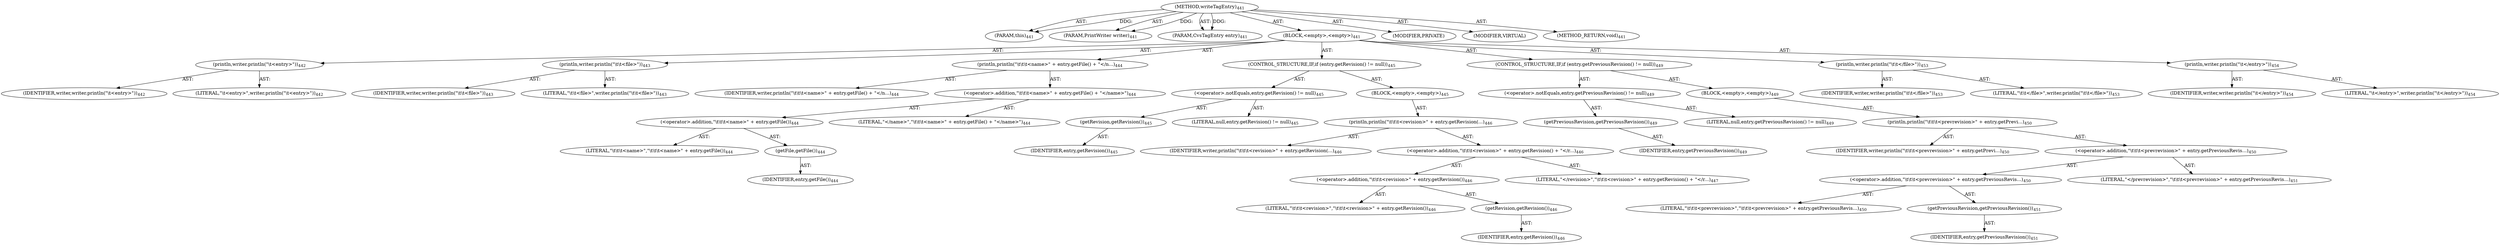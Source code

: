 digraph "writeTagEntry" {  
"111669149705" [label = <(METHOD,writeTagEntry)<SUB>441</SUB>> ]
"115964117009" [label = <(PARAM,this)<SUB>441</SUB>> ]
"115964117010" [label = <(PARAM,PrintWriter writer)<SUB>441</SUB>> ]
"115964117011" [label = <(PARAM,CvsTagEntry entry)<SUB>441</SUB>> ]
"25769803826" [label = <(BLOCK,&lt;empty&gt;,&lt;empty&gt;)<SUB>441</SUB>> ]
"30064771313" [label = <(println,writer.println(&quot;\t&lt;entry&gt;&quot;))<SUB>442</SUB>> ]
"68719476950" [label = <(IDENTIFIER,writer,writer.println(&quot;\t&lt;entry&gt;&quot;))<SUB>442</SUB>> ]
"90194313272" [label = <(LITERAL,&quot;\t&lt;entry&gt;&quot;,writer.println(&quot;\t&lt;entry&gt;&quot;))<SUB>442</SUB>> ]
"30064771314" [label = <(println,writer.println(&quot;\t\t&lt;file&gt;&quot;))<SUB>443</SUB>> ]
"68719476951" [label = <(IDENTIFIER,writer,writer.println(&quot;\t\t&lt;file&gt;&quot;))<SUB>443</SUB>> ]
"90194313273" [label = <(LITERAL,&quot;\t\t&lt;file&gt;&quot;,writer.println(&quot;\t\t&lt;file&gt;&quot;))<SUB>443</SUB>> ]
"30064771315" [label = <(println,println(&quot;\t\t\t&lt;name&gt;&quot; + entry.getFile() + &quot;&lt;/n...)<SUB>444</SUB>> ]
"68719476952" [label = <(IDENTIFIER,writer,println(&quot;\t\t\t&lt;name&gt;&quot; + entry.getFile() + &quot;&lt;/n...)<SUB>444</SUB>> ]
"30064771316" [label = <(&lt;operator&gt;.addition,&quot;\t\t\t&lt;name&gt;&quot; + entry.getFile() + &quot;&lt;/name&gt;&quot;)<SUB>444</SUB>> ]
"30064771317" [label = <(&lt;operator&gt;.addition,&quot;\t\t\t&lt;name&gt;&quot; + entry.getFile())<SUB>444</SUB>> ]
"90194313274" [label = <(LITERAL,&quot;\t\t\t&lt;name&gt;&quot;,&quot;\t\t\t&lt;name&gt;&quot; + entry.getFile())<SUB>444</SUB>> ]
"30064771318" [label = <(getFile,getFile())<SUB>444</SUB>> ]
"68719476953" [label = <(IDENTIFIER,entry,getFile())<SUB>444</SUB>> ]
"90194313275" [label = <(LITERAL,&quot;&lt;/name&gt;&quot;,&quot;\t\t\t&lt;name&gt;&quot; + entry.getFile() + &quot;&lt;/name&gt;&quot;)<SUB>444</SUB>> ]
"47244640293" [label = <(CONTROL_STRUCTURE,IF,if (entry.getRevision() != null))<SUB>445</SUB>> ]
"30064771319" [label = <(&lt;operator&gt;.notEquals,entry.getRevision() != null)<SUB>445</SUB>> ]
"30064771320" [label = <(getRevision,getRevision())<SUB>445</SUB>> ]
"68719476954" [label = <(IDENTIFIER,entry,getRevision())<SUB>445</SUB>> ]
"90194313276" [label = <(LITERAL,null,entry.getRevision() != null)<SUB>445</SUB>> ]
"25769803827" [label = <(BLOCK,&lt;empty&gt;,&lt;empty&gt;)<SUB>445</SUB>> ]
"30064771321" [label = <(println,println(&quot;\t\t\t&lt;revision&gt;&quot; + entry.getRevision(...)<SUB>446</SUB>> ]
"68719476955" [label = <(IDENTIFIER,writer,println(&quot;\t\t\t&lt;revision&gt;&quot; + entry.getRevision(...)<SUB>446</SUB>> ]
"30064771322" [label = <(&lt;operator&gt;.addition,&quot;\t\t\t&lt;revision&gt;&quot; + entry.getRevision() + &quot;&lt;/r...)<SUB>446</SUB>> ]
"30064771323" [label = <(&lt;operator&gt;.addition,&quot;\t\t\t&lt;revision&gt;&quot; + entry.getRevision())<SUB>446</SUB>> ]
"90194313277" [label = <(LITERAL,&quot;\t\t\t&lt;revision&gt;&quot;,&quot;\t\t\t&lt;revision&gt;&quot; + entry.getRevision())<SUB>446</SUB>> ]
"30064771324" [label = <(getRevision,getRevision())<SUB>446</SUB>> ]
"68719476956" [label = <(IDENTIFIER,entry,getRevision())<SUB>446</SUB>> ]
"90194313278" [label = <(LITERAL,&quot;&lt;/revision&gt;&quot;,&quot;\t\t\t&lt;revision&gt;&quot; + entry.getRevision() + &quot;&lt;/r...)<SUB>447</SUB>> ]
"47244640294" [label = <(CONTROL_STRUCTURE,IF,if (entry.getPreviousRevision() != null))<SUB>449</SUB>> ]
"30064771325" [label = <(&lt;operator&gt;.notEquals,entry.getPreviousRevision() != null)<SUB>449</SUB>> ]
"30064771326" [label = <(getPreviousRevision,getPreviousRevision())<SUB>449</SUB>> ]
"68719476957" [label = <(IDENTIFIER,entry,getPreviousRevision())<SUB>449</SUB>> ]
"90194313279" [label = <(LITERAL,null,entry.getPreviousRevision() != null)<SUB>449</SUB>> ]
"25769803828" [label = <(BLOCK,&lt;empty&gt;,&lt;empty&gt;)<SUB>449</SUB>> ]
"30064771327" [label = <(println,println(&quot;\t\t\t&lt;prevrevision&gt;&quot; + entry.getPrevi...)<SUB>450</SUB>> ]
"68719476958" [label = <(IDENTIFIER,writer,println(&quot;\t\t\t&lt;prevrevision&gt;&quot; + entry.getPrevi...)<SUB>450</SUB>> ]
"30064771328" [label = <(&lt;operator&gt;.addition,&quot;\t\t\t&lt;prevrevision&gt;&quot; + entry.getPreviousRevis...)<SUB>450</SUB>> ]
"30064771329" [label = <(&lt;operator&gt;.addition,&quot;\t\t\t&lt;prevrevision&gt;&quot; + entry.getPreviousRevis...)<SUB>450</SUB>> ]
"90194313280" [label = <(LITERAL,&quot;\t\t\t&lt;prevrevision&gt;&quot;,&quot;\t\t\t&lt;prevrevision&gt;&quot; + entry.getPreviousRevis...)<SUB>450</SUB>> ]
"30064771330" [label = <(getPreviousRevision,getPreviousRevision())<SUB>451</SUB>> ]
"68719476959" [label = <(IDENTIFIER,entry,getPreviousRevision())<SUB>451</SUB>> ]
"90194313281" [label = <(LITERAL,&quot;&lt;/prevrevision&gt;&quot;,&quot;\t\t\t&lt;prevrevision&gt;&quot; + entry.getPreviousRevis...)<SUB>451</SUB>> ]
"30064771331" [label = <(println,writer.println(&quot;\t\t&lt;/file&gt;&quot;))<SUB>453</SUB>> ]
"68719476960" [label = <(IDENTIFIER,writer,writer.println(&quot;\t\t&lt;/file&gt;&quot;))<SUB>453</SUB>> ]
"90194313282" [label = <(LITERAL,&quot;\t\t&lt;/file&gt;&quot;,writer.println(&quot;\t\t&lt;/file&gt;&quot;))<SUB>453</SUB>> ]
"30064771332" [label = <(println,writer.println(&quot;\t&lt;/entry&gt;&quot;))<SUB>454</SUB>> ]
"68719476961" [label = <(IDENTIFIER,writer,writer.println(&quot;\t&lt;/entry&gt;&quot;))<SUB>454</SUB>> ]
"90194313283" [label = <(LITERAL,&quot;\t&lt;/entry&gt;&quot;,writer.println(&quot;\t&lt;/entry&gt;&quot;))<SUB>454</SUB>> ]
"133143986207" [label = <(MODIFIER,PRIVATE)> ]
"133143986208" [label = <(MODIFIER,VIRTUAL)> ]
"128849018889" [label = <(METHOD_RETURN,void)<SUB>441</SUB>> ]
  "111669149705" -> "115964117009"  [ label = "AST: "] 
  "111669149705" -> "115964117010"  [ label = "AST: "] 
  "111669149705" -> "115964117011"  [ label = "AST: "] 
  "111669149705" -> "25769803826"  [ label = "AST: "] 
  "111669149705" -> "133143986207"  [ label = "AST: "] 
  "111669149705" -> "133143986208"  [ label = "AST: "] 
  "111669149705" -> "128849018889"  [ label = "AST: "] 
  "25769803826" -> "30064771313"  [ label = "AST: "] 
  "25769803826" -> "30064771314"  [ label = "AST: "] 
  "25769803826" -> "30064771315"  [ label = "AST: "] 
  "25769803826" -> "47244640293"  [ label = "AST: "] 
  "25769803826" -> "47244640294"  [ label = "AST: "] 
  "25769803826" -> "30064771331"  [ label = "AST: "] 
  "25769803826" -> "30064771332"  [ label = "AST: "] 
  "30064771313" -> "68719476950"  [ label = "AST: "] 
  "30064771313" -> "90194313272"  [ label = "AST: "] 
  "30064771314" -> "68719476951"  [ label = "AST: "] 
  "30064771314" -> "90194313273"  [ label = "AST: "] 
  "30064771315" -> "68719476952"  [ label = "AST: "] 
  "30064771315" -> "30064771316"  [ label = "AST: "] 
  "30064771316" -> "30064771317"  [ label = "AST: "] 
  "30064771316" -> "90194313275"  [ label = "AST: "] 
  "30064771317" -> "90194313274"  [ label = "AST: "] 
  "30064771317" -> "30064771318"  [ label = "AST: "] 
  "30064771318" -> "68719476953"  [ label = "AST: "] 
  "47244640293" -> "30064771319"  [ label = "AST: "] 
  "47244640293" -> "25769803827"  [ label = "AST: "] 
  "30064771319" -> "30064771320"  [ label = "AST: "] 
  "30064771319" -> "90194313276"  [ label = "AST: "] 
  "30064771320" -> "68719476954"  [ label = "AST: "] 
  "25769803827" -> "30064771321"  [ label = "AST: "] 
  "30064771321" -> "68719476955"  [ label = "AST: "] 
  "30064771321" -> "30064771322"  [ label = "AST: "] 
  "30064771322" -> "30064771323"  [ label = "AST: "] 
  "30064771322" -> "90194313278"  [ label = "AST: "] 
  "30064771323" -> "90194313277"  [ label = "AST: "] 
  "30064771323" -> "30064771324"  [ label = "AST: "] 
  "30064771324" -> "68719476956"  [ label = "AST: "] 
  "47244640294" -> "30064771325"  [ label = "AST: "] 
  "47244640294" -> "25769803828"  [ label = "AST: "] 
  "30064771325" -> "30064771326"  [ label = "AST: "] 
  "30064771325" -> "90194313279"  [ label = "AST: "] 
  "30064771326" -> "68719476957"  [ label = "AST: "] 
  "25769803828" -> "30064771327"  [ label = "AST: "] 
  "30064771327" -> "68719476958"  [ label = "AST: "] 
  "30064771327" -> "30064771328"  [ label = "AST: "] 
  "30064771328" -> "30064771329"  [ label = "AST: "] 
  "30064771328" -> "90194313281"  [ label = "AST: "] 
  "30064771329" -> "90194313280"  [ label = "AST: "] 
  "30064771329" -> "30064771330"  [ label = "AST: "] 
  "30064771330" -> "68719476959"  [ label = "AST: "] 
  "30064771331" -> "68719476960"  [ label = "AST: "] 
  "30064771331" -> "90194313282"  [ label = "AST: "] 
  "30064771332" -> "68719476961"  [ label = "AST: "] 
  "30064771332" -> "90194313283"  [ label = "AST: "] 
  "111669149705" -> "115964117009"  [ label = "DDG: "] 
  "111669149705" -> "115964117010"  [ label = "DDG: "] 
  "111669149705" -> "115964117011"  [ label = "DDG: "] 
}

